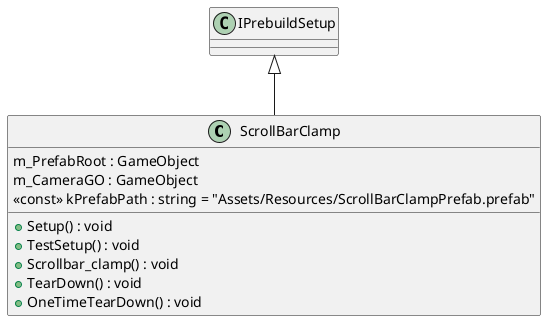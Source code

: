 @startuml
class ScrollBarClamp {
    m_PrefabRoot : GameObject
    m_CameraGO : GameObject
    <<const>> kPrefabPath : string = "Assets/Resources/ScrollBarClampPrefab.prefab"
    + Setup() : void
    + TestSetup() : void
    + Scrollbar_clamp() : void
    + TearDown() : void
    + OneTimeTearDown() : void
}
IPrebuildSetup <|-- ScrollBarClamp
@enduml

